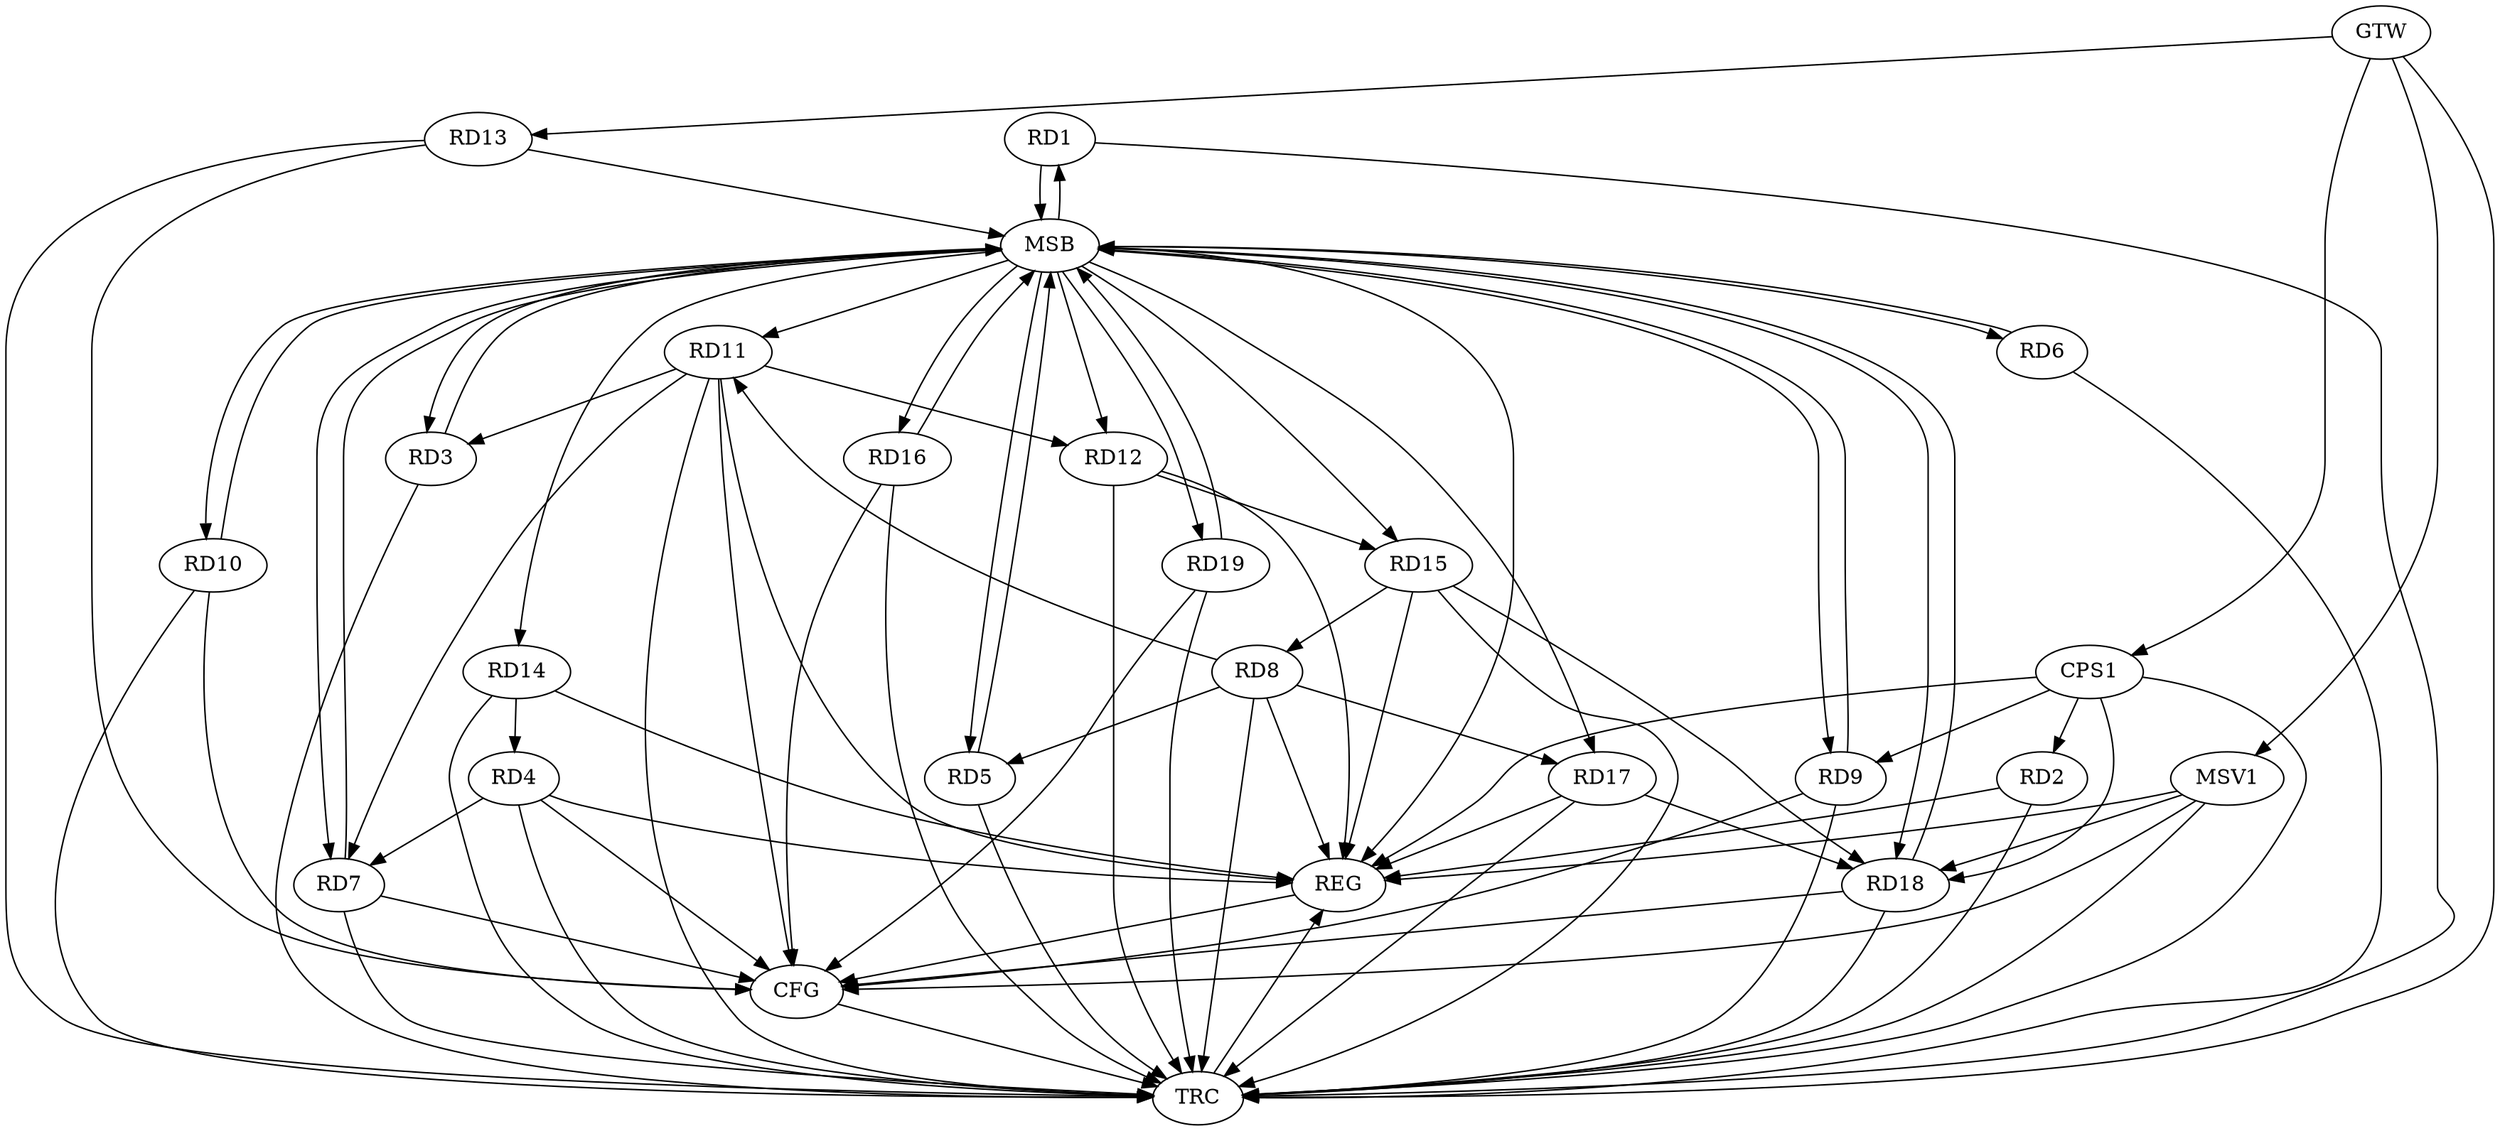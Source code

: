 strict digraph G {
  RD1 [ label="RD1" ];
  RD2 [ label="RD2" ];
  RD3 [ label="RD3" ];
  RD4 [ label="RD4" ];
  RD5 [ label="RD5" ];
  RD6 [ label="RD6" ];
  RD7 [ label="RD7" ];
  RD8 [ label="RD8" ];
  RD9 [ label="RD9" ];
  RD10 [ label="RD10" ];
  RD11 [ label="RD11" ];
  RD12 [ label="RD12" ];
  RD13 [ label="RD13" ];
  RD14 [ label="RD14" ];
  RD15 [ label="RD15" ];
  RD16 [ label="RD16" ];
  RD17 [ label="RD17" ];
  RD18 [ label="RD18" ];
  RD19 [ label="RD19" ];
  CPS1 [ label="CPS1" ];
  GTW [ label="GTW" ];
  REG [ label="REG" ];
  MSB [ label="MSB" ];
  CFG [ label="CFG" ];
  TRC [ label="TRC" ];
  MSV1 [ label="MSV1" ];
  RD11 -> RD3;
  RD4 -> RD7;
  RD14 -> RD4;
  RD8 -> RD5;
  RD11 -> RD7;
  RD8 -> RD11;
  RD15 -> RD8;
  RD8 -> RD17;
  RD11 -> RD12;
  RD12 -> RD15;
  RD15 -> RD18;
  RD17 -> RD18;
  CPS1 -> RD2;
  CPS1 -> RD9;
  CPS1 -> RD18;
  GTW -> RD13;
  GTW -> CPS1;
  RD2 -> REG;
  RD4 -> REG;
  RD8 -> REG;
  RD11 -> REG;
  RD12 -> REG;
  RD14 -> REG;
  RD15 -> REG;
  RD17 -> REG;
  CPS1 -> REG;
  RD1 -> MSB;
  MSB -> RD14;
  MSB -> REG;
  RD3 -> MSB;
  MSB -> RD9;
  MSB -> RD19;
  RD5 -> MSB;
  MSB -> RD11;
  MSB -> RD15;
  MSB -> RD16;
  RD6 -> MSB;
  MSB -> RD10;
  RD7 -> MSB;
  MSB -> RD6;
  RD9 -> MSB;
  RD10 -> MSB;
  MSB -> RD3;
  MSB -> RD7;
  RD13 -> MSB;
  MSB -> RD1;
  MSB -> RD12;
  RD16 -> MSB;
  MSB -> RD5;
  MSB -> RD18;
  RD18 -> MSB;
  RD19 -> MSB;
  MSB -> RD17;
  RD18 -> CFG;
  RD11 -> CFG;
  RD13 -> CFG;
  RD7 -> CFG;
  RD9 -> CFG;
  RD16 -> CFG;
  RD19 -> CFG;
  RD4 -> CFG;
  RD10 -> CFG;
  REG -> CFG;
  RD1 -> TRC;
  RD2 -> TRC;
  RD3 -> TRC;
  RD4 -> TRC;
  RD5 -> TRC;
  RD6 -> TRC;
  RD7 -> TRC;
  RD8 -> TRC;
  RD9 -> TRC;
  RD10 -> TRC;
  RD11 -> TRC;
  RD12 -> TRC;
  RD13 -> TRC;
  RD14 -> TRC;
  RD15 -> TRC;
  RD16 -> TRC;
  RD17 -> TRC;
  RD18 -> TRC;
  RD19 -> TRC;
  CPS1 -> TRC;
  GTW -> TRC;
  CFG -> TRC;
  TRC -> REG;
  MSV1 -> RD18;
  GTW -> MSV1;
  MSV1 -> REG;
  MSV1 -> TRC;
  MSV1 -> CFG;
}
